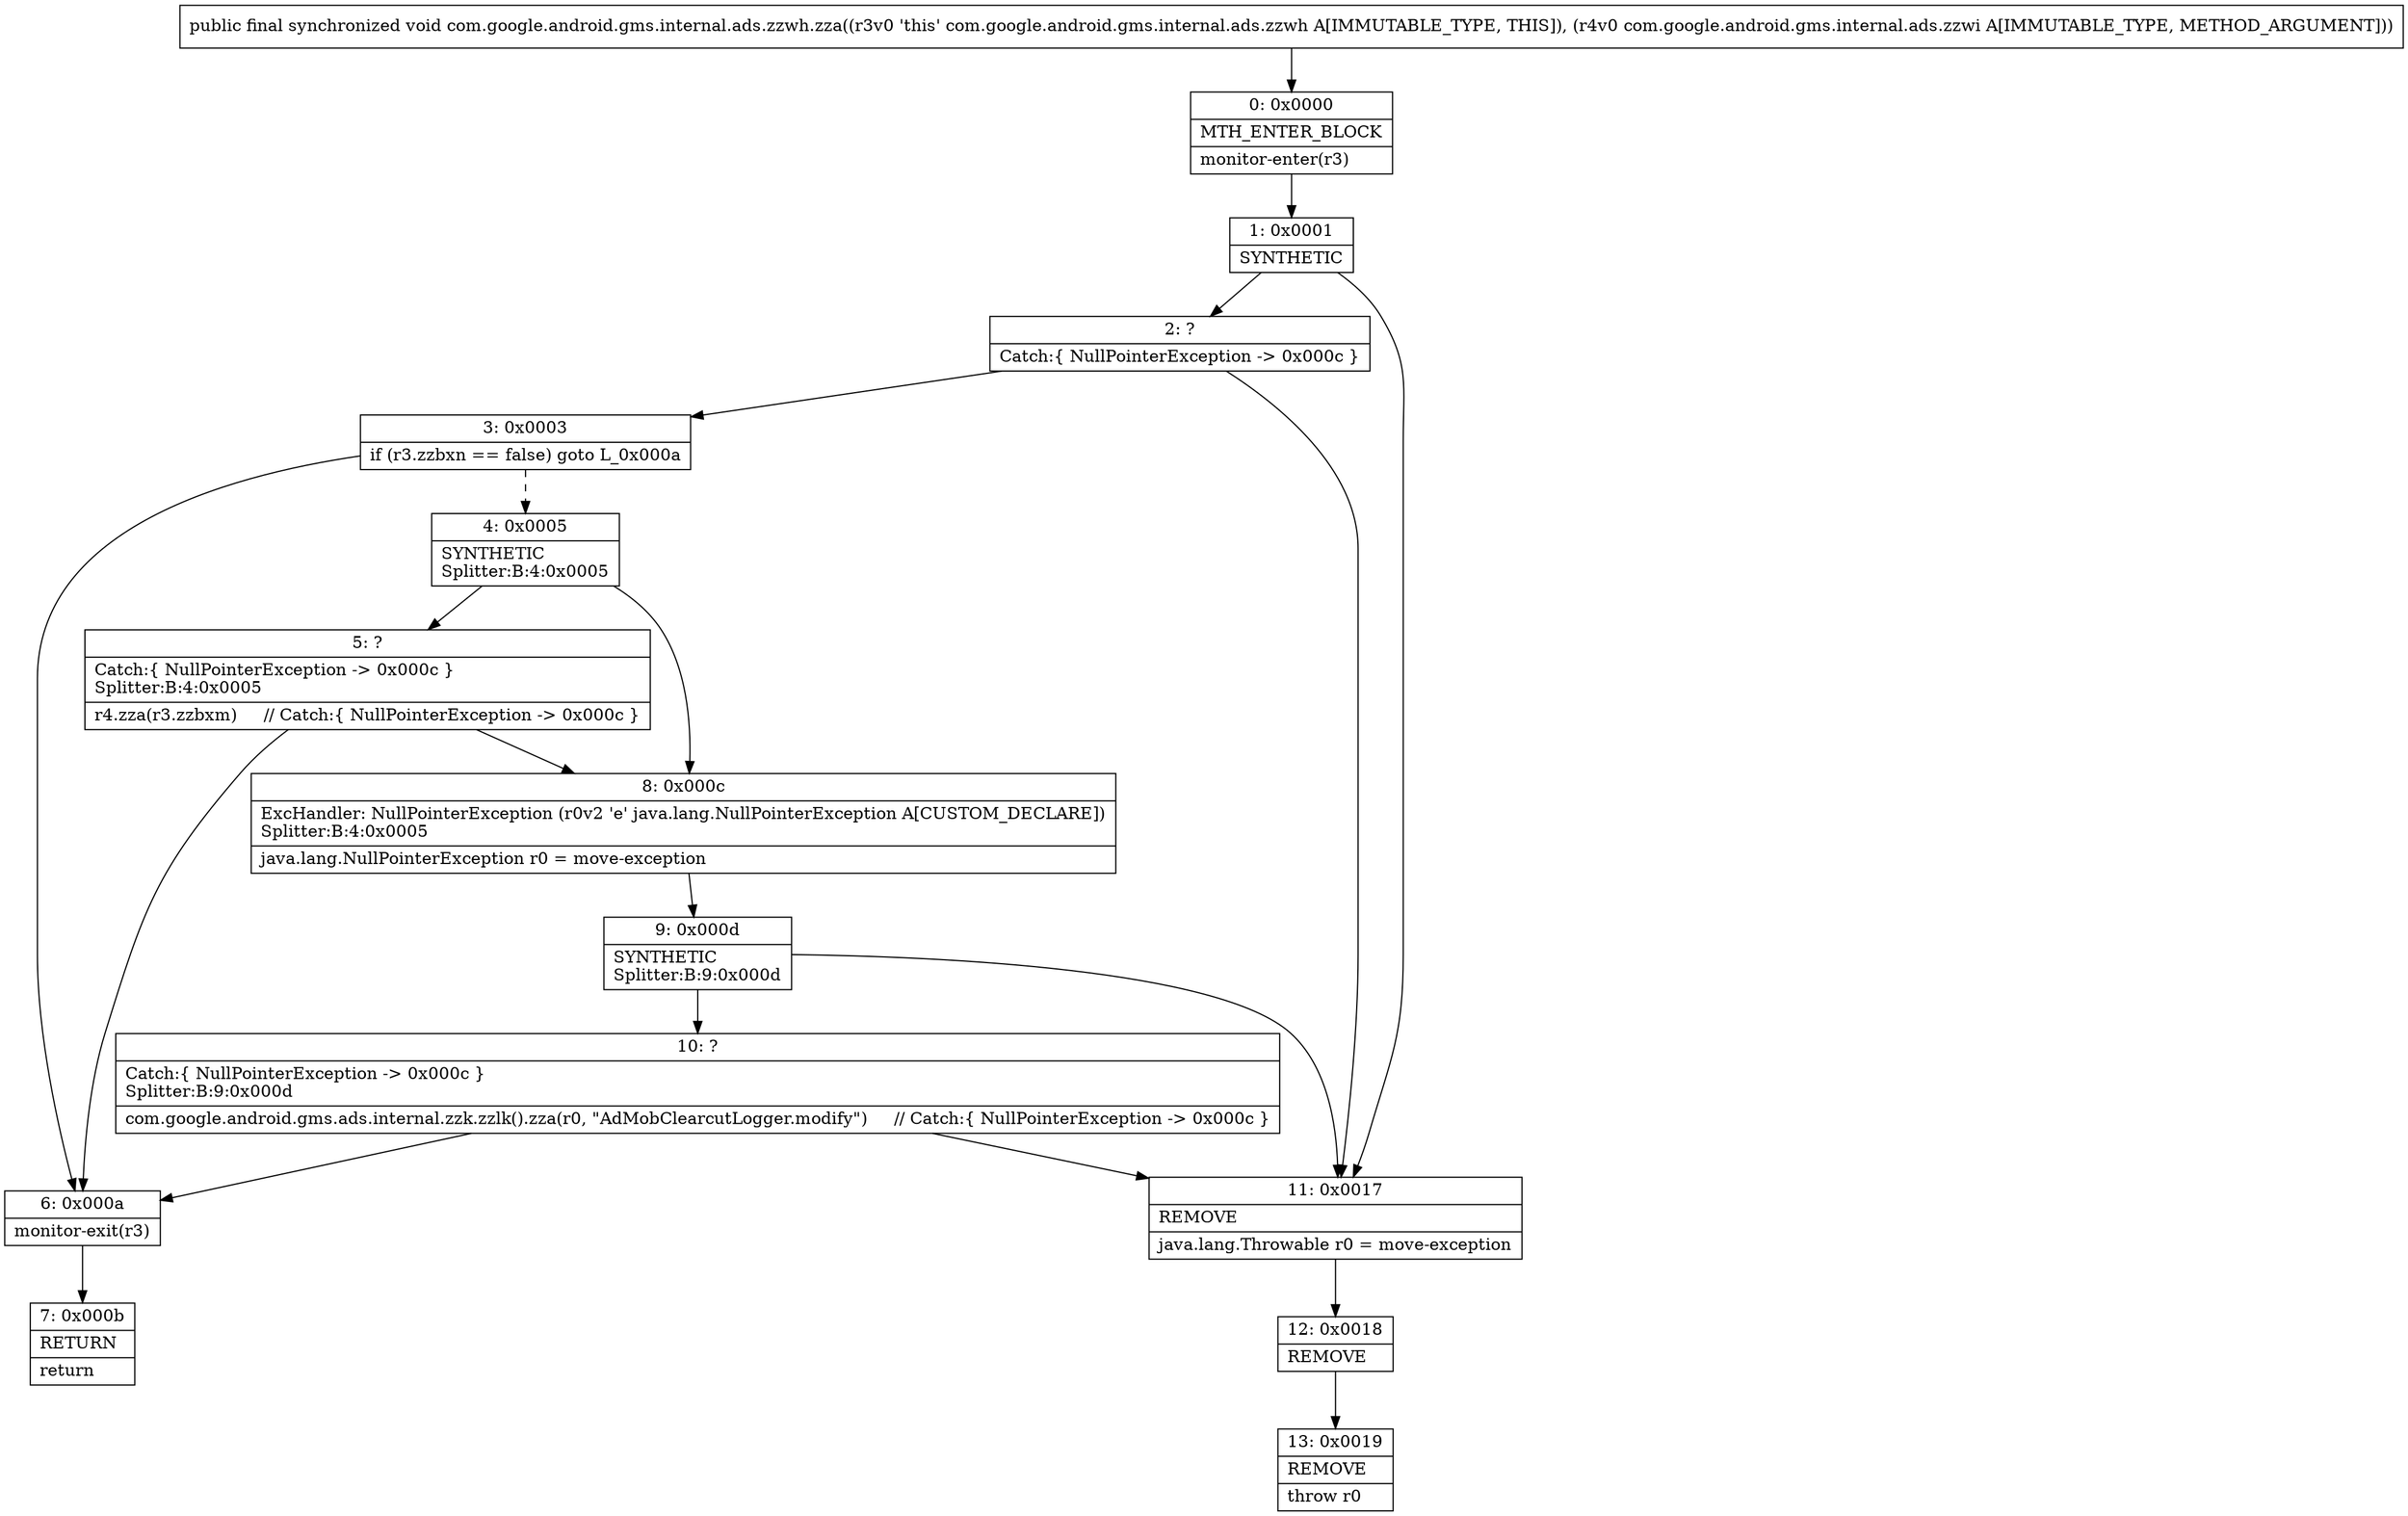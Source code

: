 digraph "CFG forcom.google.android.gms.internal.ads.zzwh.zza(Lcom\/google\/android\/gms\/internal\/ads\/zzwi;)V" {
Node_0 [shape=record,label="{0\:\ 0x0000|MTH_ENTER_BLOCK\l|monitor\-enter(r3)\l}"];
Node_1 [shape=record,label="{1\:\ 0x0001|SYNTHETIC\l}"];
Node_2 [shape=record,label="{2\:\ ?|Catch:\{ NullPointerException \-\> 0x000c \}\l}"];
Node_3 [shape=record,label="{3\:\ 0x0003|if (r3.zzbxn == false) goto L_0x000a\l}"];
Node_4 [shape=record,label="{4\:\ 0x0005|SYNTHETIC\lSplitter:B:4:0x0005\l}"];
Node_5 [shape=record,label="{5\:\ ?|Catch:\{ NullPointerException \-\> 0x000c \}\lSplitter:B:4:0x0005\l|r4.zza(r3.zzbxm)     \/\/ Catch:\{ NullPointerException \-\> 0x000c \}\l}"];
Node_6 [shape=record,label="{6\:\ 0x000a|monitor\-exit(r3)\l}"];
Node_7 [shape=record,label="{7\:\ 0x000b|RETURN\l|return\l}"];
Node_8 [shape=record,label="{8\:\ 0x000c|ExcHandler: NullPointerException (r0v2 'e' java.lang.NullPointerException A[CUSTOM_DECLARE])\lSplitter:B:4:0x0005\l|java.lang.NullPointerException r0 = move\-exception\l}"];
Node_9 [shape=record,label="{9\:\ 0x000d|SYNTHETIC\lSplitter:B:9:0x000d\l}"];
Node_10 [shape=record,label="{10\:\ ?|Catch:\{ NullPointerException \-\> 0x000c \}\lSplitter:B:9:0x000d\l|com.google.android.gms.ads.internal.zzk.zzlk().zza(r0, \"AdMobClearcutLogger.modify\")     \/\/ Catch:\{ NullPointerException \-\> 0x000c \}\l}"];
Node_11 [shape=record,label="{11\:\ 0x0017|REMOVE\l|java.lang.Throwable r0 = move\-exception\l}"];
Node_12 [shape=record,label="{12\:\ 0x0018|REMOVE\l}"];
Node_13 [shape=record,label="{13\:\ 0x0019|REMOVE\l|throw r0\l}"];
MethodNode[shape=record,label="{public final synchronized void com.google.android.gms.internal.ads.zzwh.zza((r3v0 'this' com.google.android.gms.internal.ads.zzwh A[IMMUTABLE_TYPE, THIS]), (r4v0 com.google.android.gms.internal.ads.zzwi A[IMMUTABLE_TYPE, METHOD_ARGUMENT])) }"];
MethodNode -> Node_0;
Node_0 -> Node_1;
Node_1 -> Node_2;
Node_1 -> Node_11;
Node_2 -> Node_3;
Node_2 -> Node_11;
Node_3 -> Node_4[style=dashed];
Node_3 -> Node_6;
Node_4 -> Node_5;
Node_4 -> Node_8;
Node_5 -> Node_6;
Node_5 -> Node_8;
Node_6 -> Node_7;
Node_8 -> Node_9;
Node_9 -> Node_10;
Node_9 -> Node_11;
Node_10 -> Node_11;
Node_10 -> Node_6;
Node_11 -> Node_12;
Node_12 -> Node_13;
}


